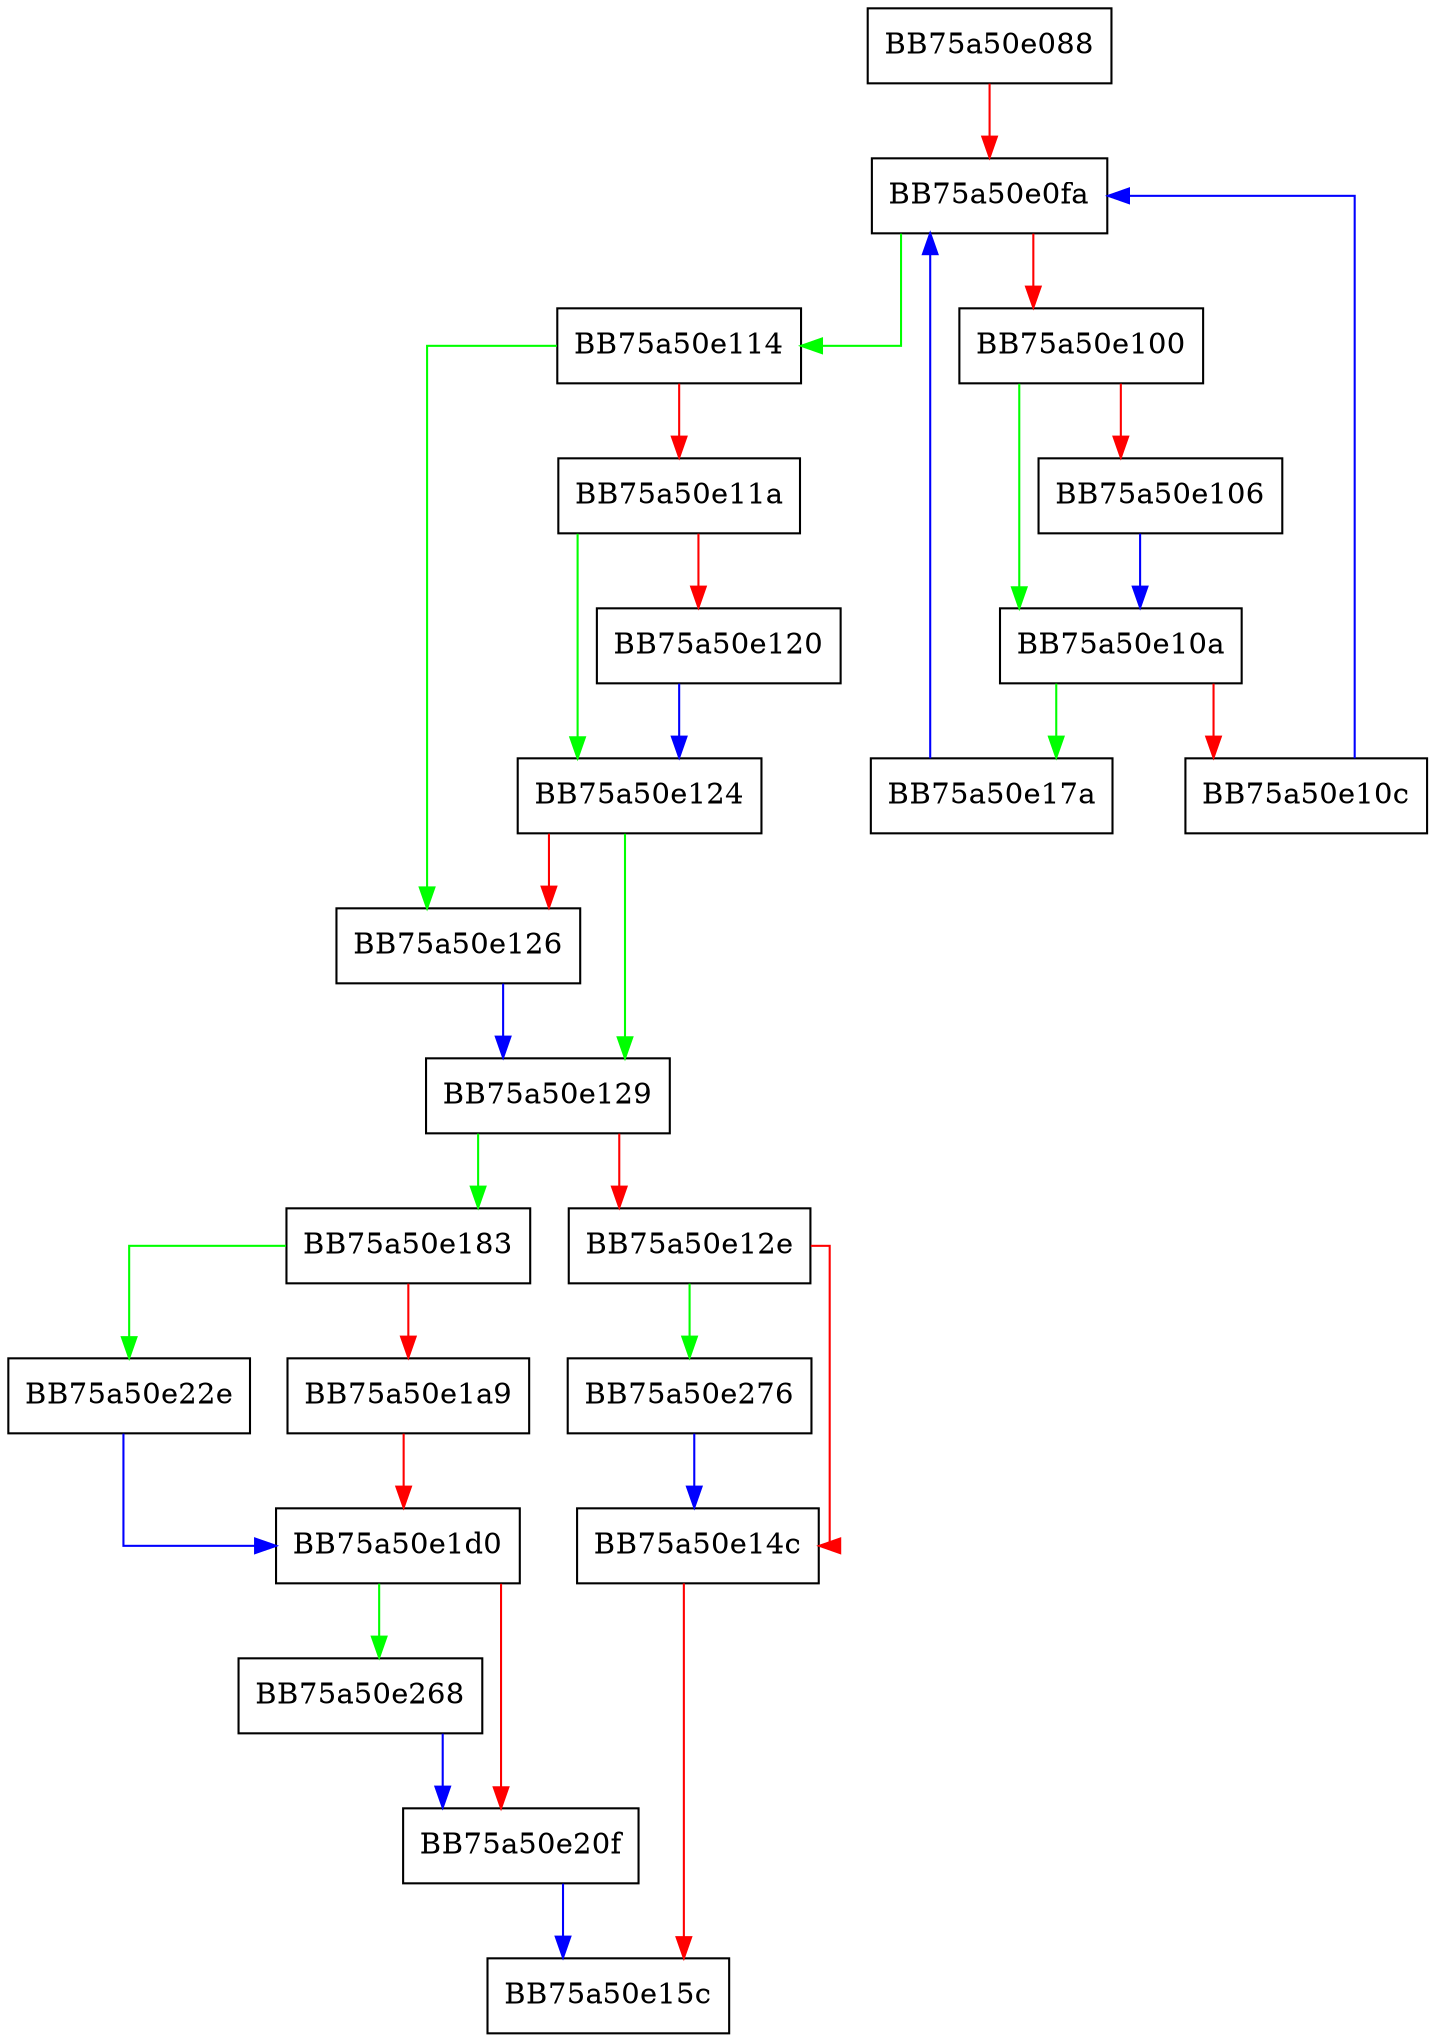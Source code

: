 digraph InsertContext {
  node [shape="box"];
  graph [splines=ortho];
  BB75a50e088 -> BB75a50e0fa [color="red"];
  BB75a50e0fa -> BB75a50e114 [color="green"];
  BB75a50e0fa -> BB75a50e100 [color="red"];
  BB75a50e100 -> BB75a50e10a [color="green"];
  BB75a50e100 -> BB75a50e106 [color="red"];
  BB75a50e106 -> BB75a50e10a [color="blue"];
  BB75a50e10a -> BB75a50e17a [color="green"];
  BB75a50e10a -> BB75a50e10c [color="red"];
  BB75a50e10c -> BB75a50e0fa [color="blue"];
  BB75a50e114 -> BB75a50e126 [color="green"];
  BB75a50e114 -> BB75a50e11a [color="red"];
  BB75a50e11a -> BB75a50e124 [color="green"];
  BB75a50e11a -> BB75a50e120 [color="red"];
  BB75a50e120 -> BB75a50e124 [color="blue"];
  BB75a50e124 -> BB75a50e129 [color="green"];
  BB75a50e124 -> BB75a50e126 [color="red"];
  BB75a50e126 -> BB75a50e129 [color="blue"];
  BB75a50e129 -> BB75a50e183 [color="green"];
  BB75a50e129 -> BB75a50e12e [color="red"];
  BB75a50e12e -> BB75a50e276 [color="green"];
  BB75a50e12e -> BB75a50e14c [color="red"];
  BB75a50e14c -> BB75a50e15c [color="red"];
  BB75a50e17a -> BB75a50e0fa [color="blue"];
  BB75a50e183 -> BB75a50e22e [color="green"];
  BB75a50e183 -> BB75a50e1a9 [color="red"];
  BB75a50e1a9 -> BB75a50e1d0 [color="red"];
  BB75a50e1d0 -> BB75a50e268 [color="green"];
  BB75a50e1d0 -> BB75a50e20f [color="red"];
  BB75a50e20f -> BB75a50e15c [color="blue"];
  BB75a50e22e -> BB75a50e1d0 [color="blue"];
  BB75a50e268 -> BB75a50e20f [color="blue"];
  BB75a50e276 -> BB75a50e14c [color="blue"];
}